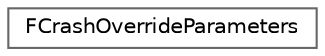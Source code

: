 digraph "Graphical Class Hierarchy"
{
 // INTERACTIVE_SVG=YES
 // LATEX_PDF_SIZE
  bgcolor="transparent";
  edge [fontname=Helvetica,fontsize=10,labelfontname=Helvetica,labelfontsize=10];
  node [fontname=Helvetica,fontsize=10,shape=box,height=0.2,width=0.4];
  rankdir="LR";
  Node0 [id="Node000000",label="FCrashOverrideParameters",height=0.2,width=0.4,color="grey40", fillcolor="white", style="filled",URL="$d6/d57/structFCrashOverrideParameters.html",tooltip=" "];
}
